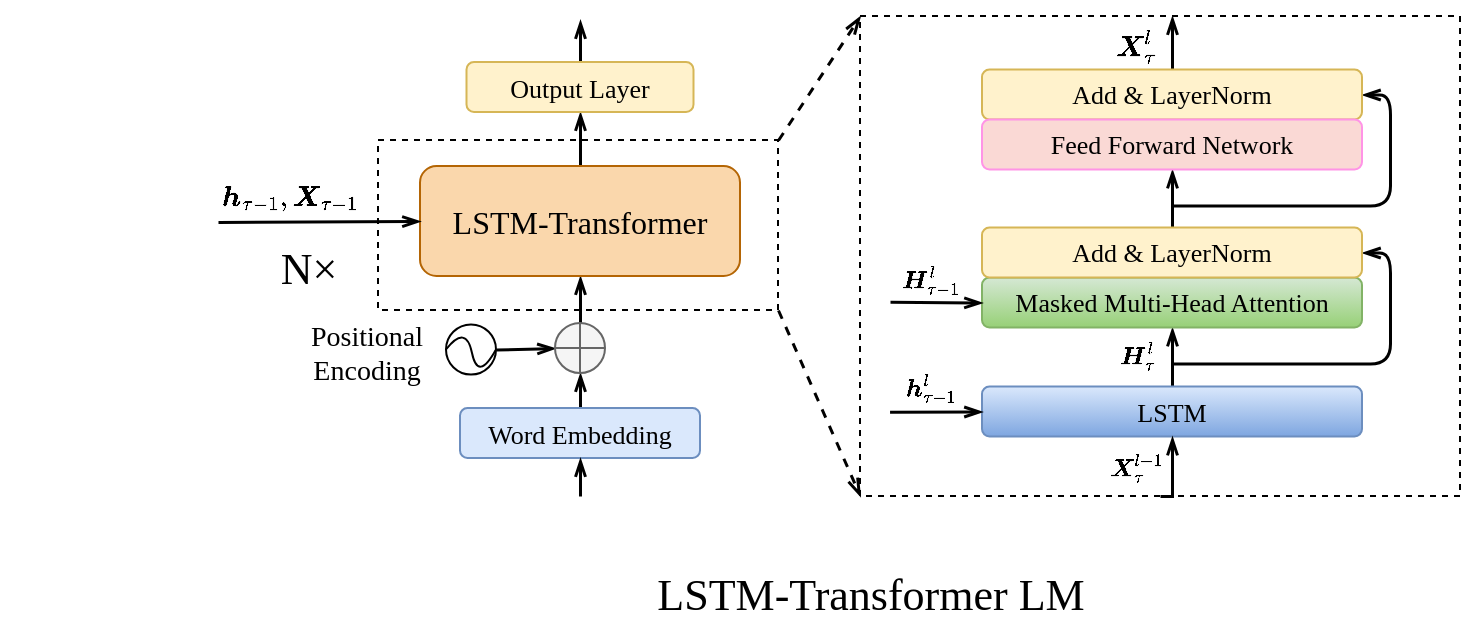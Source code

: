 <mxfile version="16.5.3" type="github">
  <diagram id="z0HHgGlnCuGLutk6PVgF" name="Page-1">
    <mxGraphModel dx="2201" dy="921" grid="1" gridSize="10" guides="1" tooltips="1" connect="1" arrows="1" fold="1" page="1" pageScale="1" pageWidth="850" pageHeight="1100" math="1" shadow="0">
      <root>
        <mxCell id="0" />
        <mxCell id="1" parent="0" />
        <mxCell id="CTJLBTLDGU4M1NpmP4fn-78" value="" style="rounded=0;whiteSpace=wrap;html=1;shadow=0;glass=0;sketch=0;strokeColor=#000000;fillColor=none;gradientColor=none;dashed=1;fontFamily=Georgia;" parent="1" vertex="1">
          <mxGeometry x="-541" y="282" width="200" height="85" as="geometry" />
        </mxCell>
        <mxCell id="CTJLBTLDGU4M1NpmP4fn-86" value="" style="rounded=0;whiteSpace=wrap;html=1;shadow=0;glass=0;dashed=1;sketch=0;fillColor=none;fontFamily=Georgia;" parent="1" vertex="1">
          <mxGeometry x="-300" y="220" width="300" height="240" as="geometry" />
        </mxCell>
        <mxCell id="CTJLBTLDGU4M1NpmP4fn-3" style="edgeStyle=orthogonalEdgeStyle;rounded=0;orthogonalLoop=1;jettySize=auto;html=1;entryX=0.5;entryY=1;entryDx=0;entryDy=0;strokeWidth=1.5;endArrow=openThin;endFill=0;exitX=0.5;exitY=0;exitDx=0;exitDy=0;fontFamily=Georgia;" parent="1" source="iIbkzB-FwA6yvQ0Qt3dR-1" target="CTJLBTLDGU4M1NpmP4fn-2" edge="1">
          <mxGeometry relative="1" as="geometry">
            <mxPoint x="-144" y="434.75" as="sourcePoint" />
          </mxGeometry>
        </mxCell>
        <mxCell id="CTJLBTLDGU4M1NpmP4fn-2" value="&lt;font style=&quot;font-size: 13px&quot;&gt;Masked Multi-Head Attention&lt;/font&gt;" style="rounded=1;whiteSpace=wrap;html=1;fillColor=#d5e8d4;strokeColor=#82b366;gradientColor=#97d077;fontFamily=Georgia;" parent="1" vertex="1">
          <mxGeometry x="-239" y="350.75" width="190" height="25" as="geometry" />
        </mxCell>
        <mxCell id="CTJLBTLDGU4M1NpmP4fn-4" value="" style="edgeStyle=elbowEdgeStyle;elbow=horizontal;endArrow=openThin;html=1;strokeWidth=1.5;entryX=1;entryY=0.5;entryDx=0;entryDy=0;endFill=0;fontFamily=Georgia;" parent="1" target="CTJLBTLDGU4M1NpmP4fn-7" edge="1">
          <mxGeometry width="50" height="50" relative="1" as="geometry">
            <mxPoint x="-144" y="393.75" as="sourcePoint" />
            <mxPoint x="-134.0" y="386.75" as="targetPoint" />
            <Array as="points">
              <mxPoint x="-35" y="413.75" />
              <mxPoint x="26" y="447.75" />
            </Array>
          </mxGeometry>
        </mxCell>
        <mxCell id="CTJLBTLDGU4M1NpmP4fn-11" style="edgeStyle=orthogonalEdgeStyle;rounded=0;orthogonalLoop=1;jettySize=auto;html=1;exitX=0.5;exitY=0;exitDx=0;exitDy=0;entryX=0.5;entryY=1;entryDx=0;entryDy=0;endArrow=openThin;endFill=0;strokeWidth=1.5;fontFamily=Georgia;" parent="1" source="CTJLBTLDGU4M1NpmP4fn-7" target="CTJLBTLDGU4M1NpmP4fn-10" edge="1">
          <mxGeometry relative="1" as="geometry" />
        </mxCell>
        <mxCell id="CTJLBTLDGU4M1NpmP4fn-7" value="&lt;font style=&quot;font-size: 13px&quot;&gt;Add &amp;amp; LayerNorm&lt;/font&gt;" style="rounded=1;whiteSpace=wrap;html=1;fillColor=#fff2cc;strokeColor=#d6b656;fontFamily=Georgia;" parent="1" vertex="1">
          <mxGeometry x="-239" y="325.75" width="190" height="25" as="geometry" />
        </mxCell>
        <mxCell id="CTJLBTLDGU4M1NpmP4fn-14" value="" style="edgeStyle=elbowEdgeStyle;elbow=horizontal;endArrow=openThin;html=1;strokeWidth=1.5;endFill=0;entryX=1;entryY=0.5;entryDx=0;entryDy=0;fontFamily=Georgia;" parent="1" target="CTJLBTLDGU4M1NpmP4fn-15" edge="1">
          <mxGeometry width="50" height="50" relative="1" as="geometry">
            <mxPoint x="-144" y="314.75" as="sourcePoint" />
            <mxPoint x="-134.0" y="273.75" as="targetPoint" />
            <Array as="points">
              <mxPoint x="-35" y="311.75" />
            </Array>
          </mxGeometry>
        </mxCell>
        <mxCell id="CTJLBTLDGU4M1NpmP4fn-18" style="edgeStyle=orthogonalEdgeStyle;rounded=0;orthogonalLoop=1;jettySize=auto;html=1;exitX=0.5;exitY=0;exitDx=0;exitDy=0;endArrow=openThin;endFill=0;strokeWidth=1.5;fontFamily=Georgia;" parent="1" source="CTJLBTLDGU4M1NpmP4fn-15" edge="1">
          <mxGeometry relative="1" as="geometry">
            <mxPoint x="-144" y="220" as="targetPoint" />
          </mxGeometry>
        </mxCell>
        <mxCell id="CTJLBTLDGU4M1NpmP4fn-15" value="&lt;span style=&quot;font-size: 13px&quot;&gt;Add &amp;amp; LayerNorm&lt;/span&gt;" style="rounded=1;whiteSpace=wrap;html=1;fillColor=#fff2cc;strokeColor=#d6b656;fontFamily=Georgia;" parent="1" vertex="1">
          <mxGeometry x="-239" y="246.75" width="190" height="25" as="geometry" />
        </mxCell>
        <mxCell id="CTJLBTLDGU4M1NpmP4fn-29" value="&lt;span style=&quot;font-size: 14px&quot;&gt;$$\boldsymbol X^{l}_\tau$$&lt;/span&gt;" style="text;html=1;align=center;verticalAlign=middle;resizable=0;points=[];autosize=1;strokeColor=none;fontFamily=Georgia;" parent="1" vertex="1">
          <mxGeometry x="-262" y="224.75" width="200" height="20" as="geometry" />
        </mxCell>
        <mxCell id="CTJLBTLDGU4M1NpmP4fn-10" value="&lt;font style=&quot;font-size: 13px&quot;&gt;Feed Forward Network&lt;/font&gt;" style="rounded=1;whiteSpace=wrap;html=1;fillColor=#fad9d5;strokeColor=#FF94E6;fontFamily=Georgia;" parent="1" vertex="1">
          <mxGeometry x="-239" y="271.75" width="190" height="25" as="geometry" />
        </mxCell>
        <mxCell id="CTJLBTLDGU4M1NpmP4fn-75" style="edgeStyle=none;rounded=0;orthogonalLoop=1;jettySize=auto;html=1;exitX=0.5;exitY=0;exitDx=0;exitDy=0;entryX=0.5;entryY=1;entryDx=0;entryDy=0;endArrow=openThin;endFill=0;strokeWidth=1.5;fontFamily=Georgia;" parent="1" source="CTJLBTLDGU4M1NpmP4fn-62" target="CTJLBTLDGU4M1NpmP4fn-72" edge="1">
          <mxGeometry relative="1" as="geometry" />
        </mxCell>
        <mxCell id="CTJLBTLDGU4M1NpmP4fn-62" value="&lt;font style=&quot;font-size: 13px;&quot;&gt;Word Embedding&lt;/font&gt;" style="rounded=1;whiteSpace=wrap;html=1;fillColor=#dae8fc;strokeColor=#6c8ebf;fontSize=13;fontFamily=Georgia;" parent="1" vertex="1">
          <mxGeometry x="-500" y="416" width="120" height="25" as="geometry" />
        </mxCell>
        <mxCell id="CTJLBTLDGU4M1NpmP4fn-64" value="" style="endArrow=openThin;html=1;strokeWidth=1.5;entryX=0.5;entryY=1;entryDx=0;entryDy=0;endFill=0;fontFamily=Georgia;" parent="1" target="CTJLBTLDGU4M1NpmP4fn-62" edge="1">
          <mxGeometry width="50" height="50" relative="1" as="geometry">
            <mxPoint x="-440" y="460" as="sourcePoint" />
            <mxPoint x="-440.0" y="462" as="targetPoint" />
          </mxGeometry>
        </mxCell>
        <mxCell id="CTJLBTLDGU4M1NpmP4fn-90" style="edgeStyle=none;rounded=0;orthogonalLoop=1;jettySize=auto;html=1;exitX=1;exitY=0.5;exitDx=0;exitDy=0;entryX=0;entryY=0.5;entryDx=0;entryDy=0;endArrow=openThin;endFill=0;strokeWidth=1.5;fontFamily=Georgia;" parent="1" source="CTJLBTLDGU4M1NpmP4fn-65" target="CTJLBTLDGU4M1NpmP4fn-72" edge="1">
          <mxGeometry relative="1" as="geometry" />
        </mxCell>
        <mxCell id="CTJLBTLDGU4M1NpmP4fn-65" value="" style="ellipse;whiteSpace=wrap;html=1;aspect=fixed;rounded=0;shadow=0;glass=0;sketch=0;strokeColor=#000000;fillColor=none;gradientColor=none;fontFamily=Georgia;" parent="1" vertex="1">
          <mxGeometry x="-507" y="374.25" width="25" height="25" as="geometry" />
        </mxCell>
        <mxCell id="CTJLBTLDGU4M1NpmP4fn-69" value="" style="curved=1;endArrow=none;html=1;strokeWidth=1;exitX=0;exitY=0.5;exitDx=0;exitDy=0;entryX=1;entryY=0.5;entryDx=0;entryDy=0;endFill=0;fontFamily=Georgia;" parent="1" source="CTJLBTLDGU4M1NpmP4fn-65" target="CTJLBTLDGU4M1NpmP4fn-65" edge="1">
          <mxGeometry width="50" height="50" relative="1" as="geometry">
            <mxPoint x="-497" y="428.75" as="sourcePoint" />
            <mxPoint x="-447" y="378.75" as="targetPoint" />
            <Array as="points">
              <mxPoint x="-497" y="374" />
              <mxPoint x="-491" y="403" />
            </Array>
          </mxGeometry>
        </mxCell>
        <mxCell id="CTJLBTLDGU4M1NpmP4fn-71" value="&lt;font style=&quot;font-size: 14px&quot;&gt;Positional&lt;br&gt;Encoding&lt;/font&gt;" style="text;html=1;align=center;verticalAlign=middle;resizable=0;points=[];autosize=1;strokeColor=none;fontFamily=Georgia;" parent="1" vertex="1">
          <mxGeometry x="-587" y="368.5" width="80" height="40" as="geometry" />
        </mxCell>
        <mxCell id="CTJLBTLDGU4M1NpmP4fn-81" style="edgeStyle=none;rounded=0;orthogonalLoop=1;jettySize=auto;html=1;exitX=0.5;exitY=0;exitDx=0;exitDy=0;entryX=0.5;entryY=1;entryDx=0;entryDy=0;endArrow=openThin;endFill=0;strokeWidth=1.5;fontFamily=Georgia;" parent="1" source="CTJLBTLDGU4M1NpmP4fn-72" target="CTJLBTLDGU4M1NpmP4fn-77" edge="1">
          <mxGeometry relative="1" as="geometry" />
        </mxCell>
        <mxCell id="CTJLBTLDGU4M1NpmP4fn-72" value="" style="shape=orEllipse;perimeter=ellipsePerimeter;whiteSpace=wrap;html=1;backgroundOutline=1;fillColor=#f5f5f5;strokeColor=#666666;fontColor=#333333;fontFamily=Georgia;" parent="1" vertex="1">
          <mxGeometry x="-452.5" y="373.5" width="25" height="25" as="geometry" />
        </mxCell>
        <mxCell id="CTJLBTLDGU4M1NpmP4fn-83" style="edgeStyle=none;rounded=0;orthogonalLoop=1;jettySize=auto;html=1;exitX=0.5;exitY=0;exitDx=0;exitDy=0;entryX=0.5;entryY=1;entryDx=0;entryDy=0;endArrow=openThin;endFill=0;strokeWidth=1.5;fontFamily=Georgia;" parent="1" source="CTJLBTLDGU4M1NpmP4fn-77" target="CTJLBTLDGU4M1NpmP4fn-82" edge="1">
          <mxGeometry relative="1" as="geometry" />
        </mxCell>
        <mxCell id="CTJLBTLDGU4M1NpmP4fn-77" value="&lt;font style=&quot;font-size: 16px&quot;&gt;LSTM-Transformer&lt;/font&gt;" style="rounded=1;whiteSpace=wrap;html=1;fillColor=#fad7ac;strokeColor=#b46504;fontFamily=Georgia;" parent="1" vertex="1">
          <mxGeometry x="-520" y="295" width="160" height="55" as="geometry" />
        </mxCell>
        <mxCell id="CTJLBTLDGU4M1NpmP4fn-87" style="edgeStyle=none;rounded=0;orthogonalLoop=1;jettySize=auto;html=1;exitX=1;exitY=0;exitDx=0;exitDy=0;entryX=0;entryY=0;entryDx=0;entryDy=0;endArrow=openThin;endFill=0;strokeWidth=1.5;dashed=1;fontFamily=Georgia;" parent="1" source="CTJLBTLDGU4M1NpmP4fn-78" target="CTJLBTLDGU4M1NpmP4fn-86" edge="1">
          <mxGeometry relative="1" as="geometry" />
        </mxCell>
        <mxCell id="CTJLBTLDGU4M1NpmP4fn-88" style="edgeStyle=none;rounded=0;orthogonalLoop=1;jettySize=auto;html=1;exitX=1;exitY=1;exitDx=0;exitDy=0;entryX=0;entryY=1;entryDx=0;entryDy=0;endArrow=openThin;endFill=0;strokeWidth=1.5;dashed=1;fontFamily=Georgia;" parent="1" source="CTJLBTLDGU4M1NpmP4fn-78" target="CTJLBTLDGU4M1NpmP4fn-86" edge="1">
          <mxGeometry relative="1" as="geometry" />
        </mxCell>
        <mxCell id="CTJLBTLDGU4M1NpmP4fn-85" style="edgeStyle=none;rounded=0;orthogonalLoop=1;jettySize=auto;html=1;exitX=0.5;exitY=0;exitDx=0;exitDy=0;endArrow=openThin;endFill=0;strokeWidth=1.5;fontFamily=Georgia;" parent="1" edge="1">
          <mxGeometry relative="1" as="geometry">
            <mxPoint x="-440" y="222" as="targetPoint" />
            <mxPoint x="-440" y="244" as="sourcePoint" />
          </mxGeometry>
        </mxCell>
        <mxCell id="CTJLBTLDGU4M1NpmP4fn-82" value="&lt;span style=&quot;font-size: 13px;&quot;&gt;Output Layer&lt;/span&gt;" style="rounded=1;whiteSpace=wrap;html=1;fillColor=#fff2cc;strokeColor=#d6b656;fontSize=13;fontFamily=Georgia;" parent="1" vertex="1">
          <mxGeometry x="-496.75" y="243" width="113.5" height="25" as="geometry" />
        </mxCell>
        <mxCell id="CTJLBTLDGU4M1NpmP4fn-84" value="&lt;font style=&quot;font-size: 22px&quot;&gt;N×&lt;/font&gt;" style="text;html=1;align=center;verticalAlign=middle;resizable=0;points=[];autosize=1;strokeColor=none;fontFamily=Georgia;" parent="1" vertex="1">
          <mxGeometry x="-601" y="337" width="50" height="20" as="geometry" />
        </mxCell>
        <mxCell id="CTJLBTLDGU4M1NpmP4fn-92" value="&lt;font style=&quot;font-size: 22px&quot;&gt;LSTM-Transformer LM&lt;/font&gt;" style="text;html=1;align=center;verticalAlign=middle;resizable=0;points=[];autosize=1;strokeColor=none;fontFamily=Georgia;" parent="1" vertex="1">
          <mxGeometry x="-420" y="500" width="250" height="20" as="geometry" />
        </mxCell>
        <mxCell id="iIbkzB-FwA6yvQ0Qt3dR-1" value="&lt;font style=&quot;font-size: 13px&quot;&gt;LSTM&lt;/font&gt;" style="rounded=1;whiteSpace=wrap;html=1;fillColor=#dae8fc;strokeColor=#6c8ebf;gradientColor=#7ea6e0;fontFamily=Georgia;" parent="1" vertex="1">
          <mxGeometry x="-239" y="405.25" width="190" height="25" as="geometry" />
        </mxCell>
        <mxCell id="iIbkzB-FwA6yvQ0Qt3dR-2" value="" style="endArrow=openThin;html=1;rounded=0;fontSize=8;entryX=0;entryY=0.5;entryDx=0;entryDy=0;strokeWidth=1.5;endFill=0;fontFamily=Georgia;" parent="1" target="CTJLBTLDGU4M1NpmP4fn-77" edge="1">
          <mxGeometry width="50" height="50" relative="1" as="geometry">
            <mxPoint x="-621" y="323" as="sourcePoint" />
            <mxPoint x="-361" y="329" as="targetPoint" />
          </mxGeometry>
        </mxCell>
        <mxCell id="iIbkzB-FwA6yvQ0Qt3dR-4" value="$$\boldsymbol h_{\tau-1}, \boldsymbol X_{\tau-1}$$" style="text;html=1;align=center;verticalAlign=middle;resizable=0;points=[];autosize=1;strokeColor=none;fillColor=none;fontSize=12;" parent="1" vertex="1">
          <mxGeometry x="-730" y="300.75" width="290" height="20" as="geometry" />
        </mxCell>
        <mxCell id="iIbkzB-FwA6yvQ0Qt3dR-6" value="" style="endArrow=openThin;html=1;rounded=0;fontSize=12;strokeWidth=1.5;endFill=0;exitX=0;exitY=0.442;exitDx=0;exitDy=0;exitPerimeter=0;entryX=0;entryY=0.5;entryDx=0;entryDy=0;fontFamily=Georgia;" parent="1" target="CTJLBTLDGU4M1NpmP4fn-2" edge="1">
          <mxGeometry width="50" height="50" relative="1" as="geometry">
            <mxPoint x="-285" y="362.87" as="sourcePoint" />
            <mxPoint x="-255" y="363.75" as="targetPoint" />
          </mxGeometry>
        </mxCell>
        <mxCell id="iIbkzB-FwA6yvQ0Qt3dR-7" value="" style="endArrow=openThin;html=1;rounded=0;fontSize=12;strokeWidth=1.5;exitX=0.002;exitY=0.595;exitDx=0;exitDy=0;exitPerimeter=0;endFill=0;entryX=0;entryY=0.5;entryDx=0;entryDy=0;fontFamily=Georgia;" parent="1" target="iIbkzB-FwA6yvQ0Qt3dR-1" edge="1">
          <mxGeometry width="50" height="50" relative="1" as="geometry">
            <mxPoint x="-285.222" y="417.84" as="sourcePoint" />
            <mxPoint x="-255" y="417.75" as="targetPoint" />
          </mxGeometry>
        </mxCell>
        <mxCell id="iIbkzB-FwA6yvQ0Qt3dR-8" value="$$\boldsymbol H^l_{\tau-1}$$" style="text;html=1;align=center;verticalAlign=middle;resizable=0;points=[];autosize=1;strokeColor=none;fillColor=none;fontSize=12;fontFamily=Georgia;" parent="1" vertex="1">
          <mxGeometry x="-360" y="341.75" width="190" height="20" as="geometry" />
        </mxCell>
        <mxCell id="iIbkzB-FwA6yvQ0Qt3dR-9" value="$$\boldsymbol h^l_{\tau-1}$$" style="text;html=1;align=center;verticalAlign=middle;resizable=0;points=[];autosize=1;strokeColor=none;fillColor=none;fontSize=12;fontFamily=Georgia;" parent="1" vertex="1">
          <mxGeometry x="-355" y="396.25" width="180" height="20" as="geometry" />
        </mxCell>
        <mxCell id="iIbkzB-FwA6yvQ0Qt3dR-10" style="edgeStyle=orthogonalEdgeStyle;rounded=0;orthogonalLoop=1;jettySize=auto;html=1;entryX=0.5;entryY=1;entryDx=0;entryDy=0;strokeWidth=1.5;endArrow=openThin;endFill=0;exitX=0.5;exitY=1;exitDx=0;exitDy=0;fontFamily=Georgia;" parent="1" source="CTJLBTLDGU4M1NpmP4fn-86" target="iIbkzB-FwA6yvQ0Qt3dR-1" edge="1">
          <mxGeometry relative="1" as="geometry">
            <mxPoint x="-144" y="455.75" as="sourcePoint" />
            <mxPoint x="-144" y="436.75" as="targetPoint" />
          </mxGeometry>
        </mxCell>
        <mxCell id="iIbkzB-FwA6yvQ0Qt3dR-11" value="$$\boldsymbol H^l_{\tau}$$" style="text;html=1;align=center;verticalAlign=middle;resizable=0;points=[];autosize=1;strokeColor=none;fillColor=none;fontSize=12;fontFamily=Georgia;" parent="1" vertex="1">
          <mxGeometry x="-252" y="379.75" width="180" height="20" as="geometry" />
        </mxCell>
        <mxCell id="iIbkzB-FwA6yvQ0Qt3dR-12" value="$$\boldsymbol X^{l-1}_{\tau}$$" style="text;html=1;align=center;verticalAlign=middle;resizable=0;points=[];autosize=1;strokeColor=none;fillColor=none;fontSize=12;fontFamily=Georgia;" parent="1" vertex="1">
          <mxGeometry x="-262" y="436.25" width="200" height="20" as="geometry" />
        </mxCell>
      </root>
    </mxGraphModel>
  </diagram>
</mxfile>
